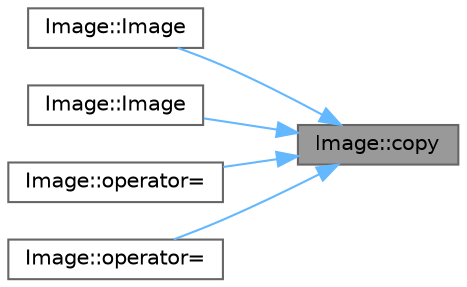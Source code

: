 digraph "Image::copy"
{
 // INTERACTIVE_SVG=YES
 // LATEX_PDF_SIZE
  bgcolor="transparent";
  edge [fontname=Helvetica,fontsize=10,labelfontname=Helvetica,labelfontsize=10];
  node [fontname=Helvetica,fontsize=10,shape=box,height=0.2,width=0.4];
  rankdir="RL";
  Node1 [id="Node000001",label="Image::copy",height=0.2,width=0.4,color="gray40", fillcolor="grey60", style="filled", fontcolor="black",tooltip="Copies the content of another image into this one."];
  Node1 -> Node2 [id="edge1_Node000001_Node000002",dir="back",color="steelblue1",style="solid",tooltip=" "];
  Node2 [id="Node000002",label="Image::Image",height=0.2,width=0.4,color="grey40", fillcolor="white", style="filled",URL="$class_image.html#a5a3bc57bd7ba53f9ae55b1963b9ba0a1",tooltip=" "];
  Node1 -> Node3 [id="edge2_Node000001_Node000003",dir="back",color="steelblue1",style="solid",tooltip=" "];
  Node3 [id="Node000003",label="Image::Image",height=0.2,width=0.4,color="grey40", fillcolor="white", style="filled",URL="$class_image.html#ab3d72c4c60d06ca1c897dd58526a8702",tooltip=" "];
  Node1 -> Node4 [id="edge3_Node000001_Node000004",dir="back",color="steelblue1",style="solid",tooltip=" "];
  Node4 [id="Node000004",label="Image::operator=",height=0.2,width=0.4,color="grey40", fillcolor="white", style="filled",URL="$class_image.html#a3037a583d17594b1835d9b6b8d09875c",tooltip=" "];
  Node1 -> Node5 [id="edge4_Node000001_Node000005",dir="back",color="steelblue1",style="solid",tooltip=" "];
  Node5 [id="Node000005",label="Image::operator=",height=0.2,width=0.4,color="grey40", fillcolor="white", style="filled",URL="$class_image.html#a3615c0b5e441172283352b63489c6798",tooltip=" "];
}
